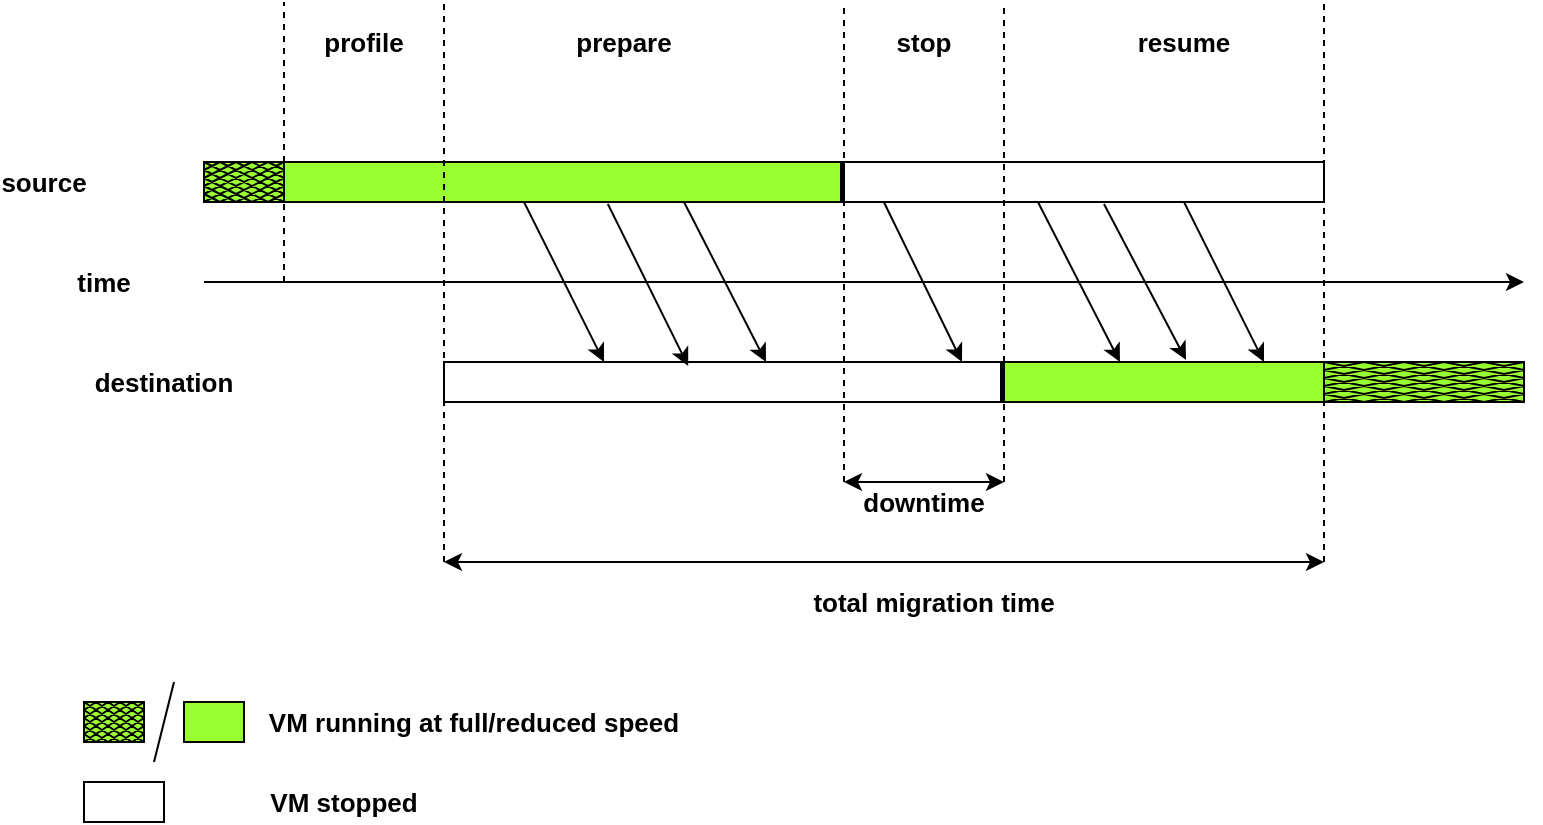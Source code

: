 <mxfile version="14.8.0" type="github">
  <diagram id="J4b6DzZkolP2pMpYlRsM" name="Page-1">
    <mxGraphModel dx="858" dy="450" grid="1" gridSize="10" guides="1" tooltips="1" connect="1" arrows="1" fold="1" page="1" pageScale="1" pageWidth="850" pageHeight="1100" background="none" math="0" shadow="0">
      <root>
        <mxCell id="0" />
        <mxCell id="1" parent="0" />
        <mxCell id="hu1pRNOc13PV_lcluN5o-5" value="" style="rounded=0;whiteSpace=wrap;html=1;fillColor=#99FF33;" vertex="1" parent="1">
          <mxGeometry x="120" y="200" width="320" height="20" as="geometry" />
        </mxCell>
        <mxCell id="hu1pRNOc13PV_lcluN5o-6" value="" style="endArrow=classic;html=1;" edge="1" parent="1">
          <mxGeometry width="50" height="50" relative="1" as="geometry">
            <mxPoint x="120" y="260" as="sourcePoint" />
            <mxPoint x="780" y="260" as="targetPoint" />
          </mxGeometry>
        </mxCell>
        <mxCell id="hu1pRNOc13PV_lcluN5o-8" value="" style="rounded=0;whiteSpace=wrap;html=1;" vertex="1" parent="1">
          <mxGeometry x="240" y="300" width="280" height="20" as="geometry" />
        </mxCell>
        <mxCell id="hu1pRNOc13PV_lcluN5o-9" value="" style="endArrow=none;dashed=1;html=1;" edge="1" parent="1">
          <mxGeometry width="50" height="50" relative="1" as="geometry">
            <mxPoint x="160" y="260" as="sourcePoint" />
            <mxPoint x="160" y="120" as="targetPoint" />
          </mxGeometry>
        </mxCell>
        <mxCell id="hu1pRNOc13PV_lcluN5o-10" value="" style="endArrow=none;dashed=1;html=1;" edge="1" parent="1">
          <mxGeometry width="50" height="50" relative="1" as="geometry">
            <mxPoint x="240" y="400" as="sourcePoint" />
            <mxPoint x="240" y="120" as="targetPoint" />
          </mxGeometry>
        </mxCell>
        <mxCell id="hu1pRNOc13PV_lcluN5o-11" value="" style="endArrow=none;dashed=1;html=1;" edge="1" parent="1">
          <mxGeometry width="50" height="50" relative="1" as="geometry">
            <mxPoint x="440" y="360" as="sourcePoint" />
            <mxPoint x="440" y="120" as="targetPoint" />
          </mxGeometry>
        </mxCell>
        <mxCell id="hu1pRNOc13PV_lcluN5o-16" value="" style="endArrow=classic;startArrow=classic;html=1;" edge="1" parent="1">
          <mxGeometry width="50" height="50" relative="1" as="geometry">
            <mxPoint x="440" y="360" as="sourcePoint" />
            <mxPoint x="520" y="360" as="targetPoint" />
          </mxGeometry>
        </mxCell>
        <mxCell id="hu1pRNOc13PV_lcluN5o-17" value="downtime" style="text;html=1;strokeColor=none;fillColor=none;align=center;verticalAlign=middle;whiteSpace=wrap;rounded=0;fontStyle=1;fontSize=13;" vertex="1" parent="1">
          <mxGeometry x="460" y="360" width="40" height="20" as="geometry" />
        </mxCell>
        <mxCell id="hu1pRNOc13PV_lcluN5o-18" value="" style="endArrow=classic;startArrow=classic;html=1;strokeColor=#000000;" edge="1" parent="1">
          <mxGeometry width="50" height="50" relative="1" as="geometry">
            <mxPoint x="240" y="400" as="sourcePoint" />
            <mxPoint x="680" y="400" as="targetPoint" />
          </mxGeometry>
        </mxCell>
        <mxCell id="hu1pRNOc13PV_lcluN5o-19" value="" style="endArrow=classic;html=1;strokeColor=#000000;exitX=0.5;exitY=1;exitDx=0;exitDy=0;" edge="1" parent="1" source="hu1pRNOc13PV_lcluN5o-5">
          <mxGeometry width="50" height="50" relative="1" as="geometry">
            <mxPoint x="280" y="230" as="sourcePoint" />
            <mxPoint x="320" y="300" as="targetPoint" />
          </mxGeometry>
        </mxCell>
        <mxCell id="hu1pRNOc13PV_lcluN5o-20" value="" style="endArrow=classic;html=1;strokeColor=#000000;exitX=0.631;exitY=1.05;exitDx=0;exitDy=0;exitPerimeter=0;entryX=0.436;entryY=0.1;entryDx=0;entryDy=0;entryPerimeter=0;" edge="1" parent="1" source="hu1pRNOc13PV_lcluN5o-5" target="hu1pRNOc13PV_lcluN5o-8">
          <mxGeometry width="50" height="50" relative="1" as="geometry">
            <mxPoint x="320" y="230" as="sourcePoint" />
            <mxPoint x="358" y="290" as="targetPoint" />
          </mxGeometry>
        </mxCell>
        <mxCell id="hu1pRNOc13PV_lcluN5o-21" value="" style="endArrow=classic;html=1;strokeColor=#000000;exitX=0.75;exitY=1;exitDx=0;exitDy=0;entryX=0.575;entryY=0;entryDx=0;entryDy=0;entryPerimeter=0;" edge="1" parent="1" source="hu1pRNOc13PV_lcluN5o-5" target="hu1pRNOc13PV_lcluN5o-8">
          <mxGeometry width="50" height="50" relative="1" as="geometry">
            <mxPoint x="361" y="240" as="sourcePoint" />
            <mxPoint x="398" y="280" as="targetPoint" />
          </mxGeometry>
        </mxCell>
        <mxCell id="hu1pRNOc13PV_lcluN5o-22" value="" style="endArrow=classic;html=1;strokeColor=#000000;exitX=0.083;exitY=1;exitDx=0;exitDy=0;exitPerimeter=0;" edge="1" parent="1" source="hu1pRNOc13PV_lcluN5o-34">
          <mxGeometry width="50" height="50" relative="1" as="geometry">
            <mxPoint x="450" y="224" as="sourcePoint" />
            <mxPoint x="499" y="300" as="targetPoint" />
          </mxGeometry>
        </mxCell>
        <mxCell id="hu1pRNOc13PV_lcluN5o-23" value="" style="endArrow=classic;html=1;strokeColor=#000000;exitX=0.404;exitY=1;exitDx=0;exitDy=0;exitPerimeter=0;entryX=0.223;entryY=0;entryDx=0;entryDy=0;entryPerimeter=0;" edge="1" parent="1" source="hu1pRNOc13PV_lcluN5o-34" target="hu1pRNOc13PV_lcluN5o-37">
          <mxGeometry width="50" height="50" relative="1" as="geometry">
            <mxPoint x="540" y="230" as="sourcePoint" />
            <mxPoint x="575" y="280" as="targetPoint" />
          </mxGeometry>
        </mxCell>
        <mxCell id="hu1pRNOc13PV_lcluN5o-24" value="" style="endArrow=classic;html=1;strokeColor=#000000;entryX=0.35;entryY=-0.05;entryDx=0;entryDy=0;entryPerimeter=0;" edge="1" parent="1" target="hu1pRNOc13PV_lcluN5o-37">
          <mxGeometry width="50" height="50" relative="1" as="geometry">
            <mxPoint x="570" y="221" as="sourcePoint" />
            <mxPoint x="610" y="300" as="targetPoint" />
          </mxGeometry>
        </mxCell>
        <mxCell id="hu1pRNOc13PV_lcluN5o-30" value="" style="line;strokeWidth=4;direction=south;html=1;perimeter=backbonePerimeter;points=[];outlineConnect=0;fillColor=#7EA6E0;" vertex="1" parent="1">
          <mxGeometry x="430" y="200" width="20" height="20" as="geometry" />
        </mxCell>
        <mxCell id="hu1pRNOc13PV_lcluN5o-31" value="" style="line;strokeWidth=4;direction=south;html=1;perimeter=backbonePerimeter;points=[];outlineConnect=0;" vertex="1" parent="1">
          <mxGeometry x="510" y="300" width="20" height="20" as="geometry" />
        </mxCell>
        <mxCell id="hu1pRNOc13PV_lcluN5o-33" value="" style="endArrow=classic;html=1;strokeColor=#000000;entryX=0.5;entryY=0;entryDx=0;entryDy=0;" edge="1" parent="1" target="hu1pRNOc13PV_lcluN5o-37">
          <mxGeometry width="50" height="50" relative="1" as="geometry">
            <mxPoint x="610" y="220" as="sourcePoint" />
            <mxPoint x="658" y="298" as="targetPoint" />
          </mxGeometry>
        </mxCell>
        <mxCell id="hu1pRNOc13PV_lcluN5o-34" value="" style="rounded=0;whiteSpace=wrap;html=1;fillColor=#FFFFFF;" vertex="1" parent="1">
          <mxGeometry x="440" y="200" width="240" height="20" as="geometry" />
        </mxCell>
        <mxCell id="hu1pRNOc13PV_lcluN5o-37" value="" style="rounded=0;whiteSpace=wrap;html=1;fillColor=#99FF33;" vertex="1" parent="1">
          <mxGeometry x="520" y="300" width="260" height="20" as="geometry" />
        </mxCell>
        <mxCell id="hu1pRNOc13PV_lcluN5o-42" value="profile" style="text;html=1;strokeColor=none;fillColor=none;align=center;verticalAlign=middle;whiteSpace=wrap;rounded=0;fontSize=13;fontStyle=1" vertex="1" parent="1">
          <mxGeometry x="180" y="130" width="40" height="20" as="geometry" />
        </mxCell>
        <mxCell id="hu1pRNOc13PV_lcluN5o-43" value="prepare" style="text;html=1;strokeColor=none;fillColor=none;align=center;verticalAlign=middle;whiteSpace=wrap;rounded=0;fontSize=13;fontStyle=1" vertex="1" parent="1">
          <mxGeometry x="310" y="130" width="40" height="20" as="geometry" />
        </mxCell>
        <mxCell id="hu1pRNOc13PV_lcluN5o-44" value="stop" style="text;html=1;strokeColor=none;fillColor=none;align=center;verticalAlign=middle;whiteSpace=wrap;rounded=0;fontSize=13;fontStyle=1" vertex="1" parent="1">
          <mxGeometry x="460" y="130" width="40" height="20" as="geometry" />
        </mxCell>
        <mxCell id="hu1pRNOc13PV_lcluN5o-46" value="resume" style="text;html=1;strokeColor=none;fillColor=none;align=center;verticalAlign=middle;whiteSpace=wrap;rounded=0;fontSize=13;fontStyle=1" vertex="1" parent="1">
          <mxGeometry x="590" y="130" width="40" height="20" as="geometry" />
        </mxCell>
        <mxCell id="hu1pRNOc13PV_lcluN5o-47" value="total migration time" style="text;html=1;strokeColor=none;fillColor=none;align=center;verticalAlign=middle;whiteSpace=wrap;rounded=0;fontSize=13;fontStyle=1" vertex="1" parent="1">
          <mxGeometry x="380" y="410" width="210" height="20" as="geometry" />
        </mxCell>
        <mxCell id="hu1pRNOc13PV_lcluN5o-48" value="time" style="text;html=1;strokeColor=none;fillColor=none;align=center;verticalAlign=middle;whiteSpace=wrap;rounded=0;fontSize=13;fontStyle=1" vertex="1" parent="1">
          <mxGeometry x="50" y="250" width="40" height="20" as="geometry" />
        </mxCell>
        <mxCell id="hu1pRNOc13PV_lcluN5o-49" value="source" style="text;html=1;strokeColor=none;fillColor=none;align=center;verticalAlign=middle;whiteSpace=wrap;rounded=0;fontSize=13;fontStyle=1" vertex="1" parent="1">
          <mxGeometry x="20" y="200" width="40" height="20" as="geometry" />
        </mxCell>
        <mxCell id="hu1pRNOc13PV_lcluN5o-50" value="&lt;b&gt;destination&lt;/b&gt;" style="text;html=1;strokeColor=none;fillColor=none;align=center;verticalAlign=middle;whiteSpace=wrap;rounded=0;fontSize=13;" vertex="1" parent="1">
          <mxGeometry x="30" y="300" width="140" height="20" as="geometry" />
        </mxCell>
        <mxCell id="hu1pRNOc13PV_lcluN5o-52" value="" style="endArrow=none;dashed=1;html=1;fontSize=13;strokeColor=#000000;" edge="1" parent="1">
          <mxGeometry width="50" height="50" relative="1" as="geometry">
            <mxPoint x="680" y="400" as="sourcePoint" />
            <mxPoint x="680" y="120" as="targetPoint" />
          </mxGeometry>
        </mxCell>
        <mxCell id="hu1pRNOc13PV_lcluN5o-53" value="" style="endArrow=none;dashed=1;html=1;fontSize=13;strokeColor=#000000;" edge="1" parent="1">
          <mxGeometry width="50" height="50" relative="1" as="geometry">
            <mxPoint x="520" y="360" as="sourcePoint" />
            <mxPoint x="520" y="120" as="targetPoint" />
          </mxGeometry>
        </mxCell>
        <mxCell id="hu1pRNOc13PV_lcluN5o-61" value="" style="verticalLabelPosition=bottom;outlineConnect=0;align=center;dashed=0;html=1;verticalAlign=top;shape=mxgraph.pid.misc.filter_2;fontSize=13;fillColor=#99FF33;" vertex="1" parent="1">
          <mxGeometry x="120" y="200" width="40" height="20" as="geometry" />
        </mxCell>
        <mxCell id="hu1pRNOc13PV_lcluN5o-62" value="" style="verticalLabelPosition=bottom;outlineConnect=0;align=center;dashed=0;html=1;verticalAlign=top;shape=mxgraph.pid.misc.filter_2;fontSize=13;fillColor=#99FF33;" vertex="1" parent="1">
          <mxGeometry x="680" y="300" width="100" height="20" as="geometry" />
        </mxCell>
        <mxCell id="hu1pRNOc13PV_lcluN5o-63" value="" style="verticalLabelPosition=bottom;outlineConnect=0;align=center;dashed=0;html=1;verticalAlign=top;shape=mxgraph.pid.misc.filter_2;fontSize=13;fillColor=#99FF33;" vertex="1" parent="1">
          <mxGeometry x="60" y="470" width="30" height="20" as="geometry" />
        </mxCell>
        <mxCell id="hu1pRNOc13PV_lcluN5o-64" value="" style="rounded=0;whiteSpace=wrap;html=1;fontSize=13;fillColor=#99FF33;" vertex="1" parent="1">
          <mxGeometry x="110" y="470" width="30" height="20" as="geometry" />
        </mxCell>
        <mxCell id="hu1pRNOc13PV_lcluN5o-65" value="" style="endArrow=none;html=1;fontSize=13;strokeColor=#000000;" edge="1" parent="1">
          <mxGeometry width="50" height="50" relative="1" as="geometry">
            <mxPoint x="95" y="500" as="sourcePoint" />
            <mxPoint x="105" y="460" as="targetPoint" />
          </mxGeometry>
        </mxCell>
        <mxCell id="hu1pRNOc13PV_lcluN5o-67" value="&lt;b&gt;VM running at full/reduced speed&lt;/b&gt;" style="text;html=1;strokeColor=none;fillColor=none;align=center;verticalAlign=middle;whiteSpace=wrap;rounded=0;fontSize=13;" vertex="1" parent="1">
          <mxGeometry x="150" y="470" width="210" height="20" as="geometry" />
        </mxCell>
        <mxCell id="hu1pRNOc13PV_lcluN5o-69" value="VM stopped" style="text;html=1;strokeColor=none;fillColor=none;align=center;verticalAlign=middle;whiteSpace=wrap;rounded=0;fontSize=13;fontStyle=1" vertex="1" parent="1">
          <mxGeometry x="150" y="510" width="80" height="20" as="geometry" />
        </mxCell>
        <mxCell id="hu1pRNOc13PV_lcluN5o-70" value="" style="rounded=0;whiteSpace=wrap;html=1;fontSize=13;fillColor=#FFFFFF;" vertex="1" parent="1">
          <mxGeometry x="60" y="510" width="40" height="20" as="geometry" />
        </mxCell>
      </root>
    </mxGraphModel>
  </diagram>
</mxfile>
